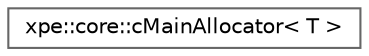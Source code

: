 digraph "Graphical Class Hierarchy"
{
 // LATEX_PDF_SIZE
  bgcolor="transparent";
  edge [fontname=Helvetica,fontsize=10,labelfontname=Helvetica,labelfontsize=10];
  node [fontname=Helvetica,fontsize=10,shape=box,height=0.2,width=0.4];
  rankdir="LR";
  Node0 [id="Node000000",label="xpe::core::cMainAllocator\< T \>",height=0.2,width=0.4,color="grey40", fillcolor="white", style="filled",URL="$classxpe_1_1core_1_1c_main_allocator.html",tooltip=" "];
}
